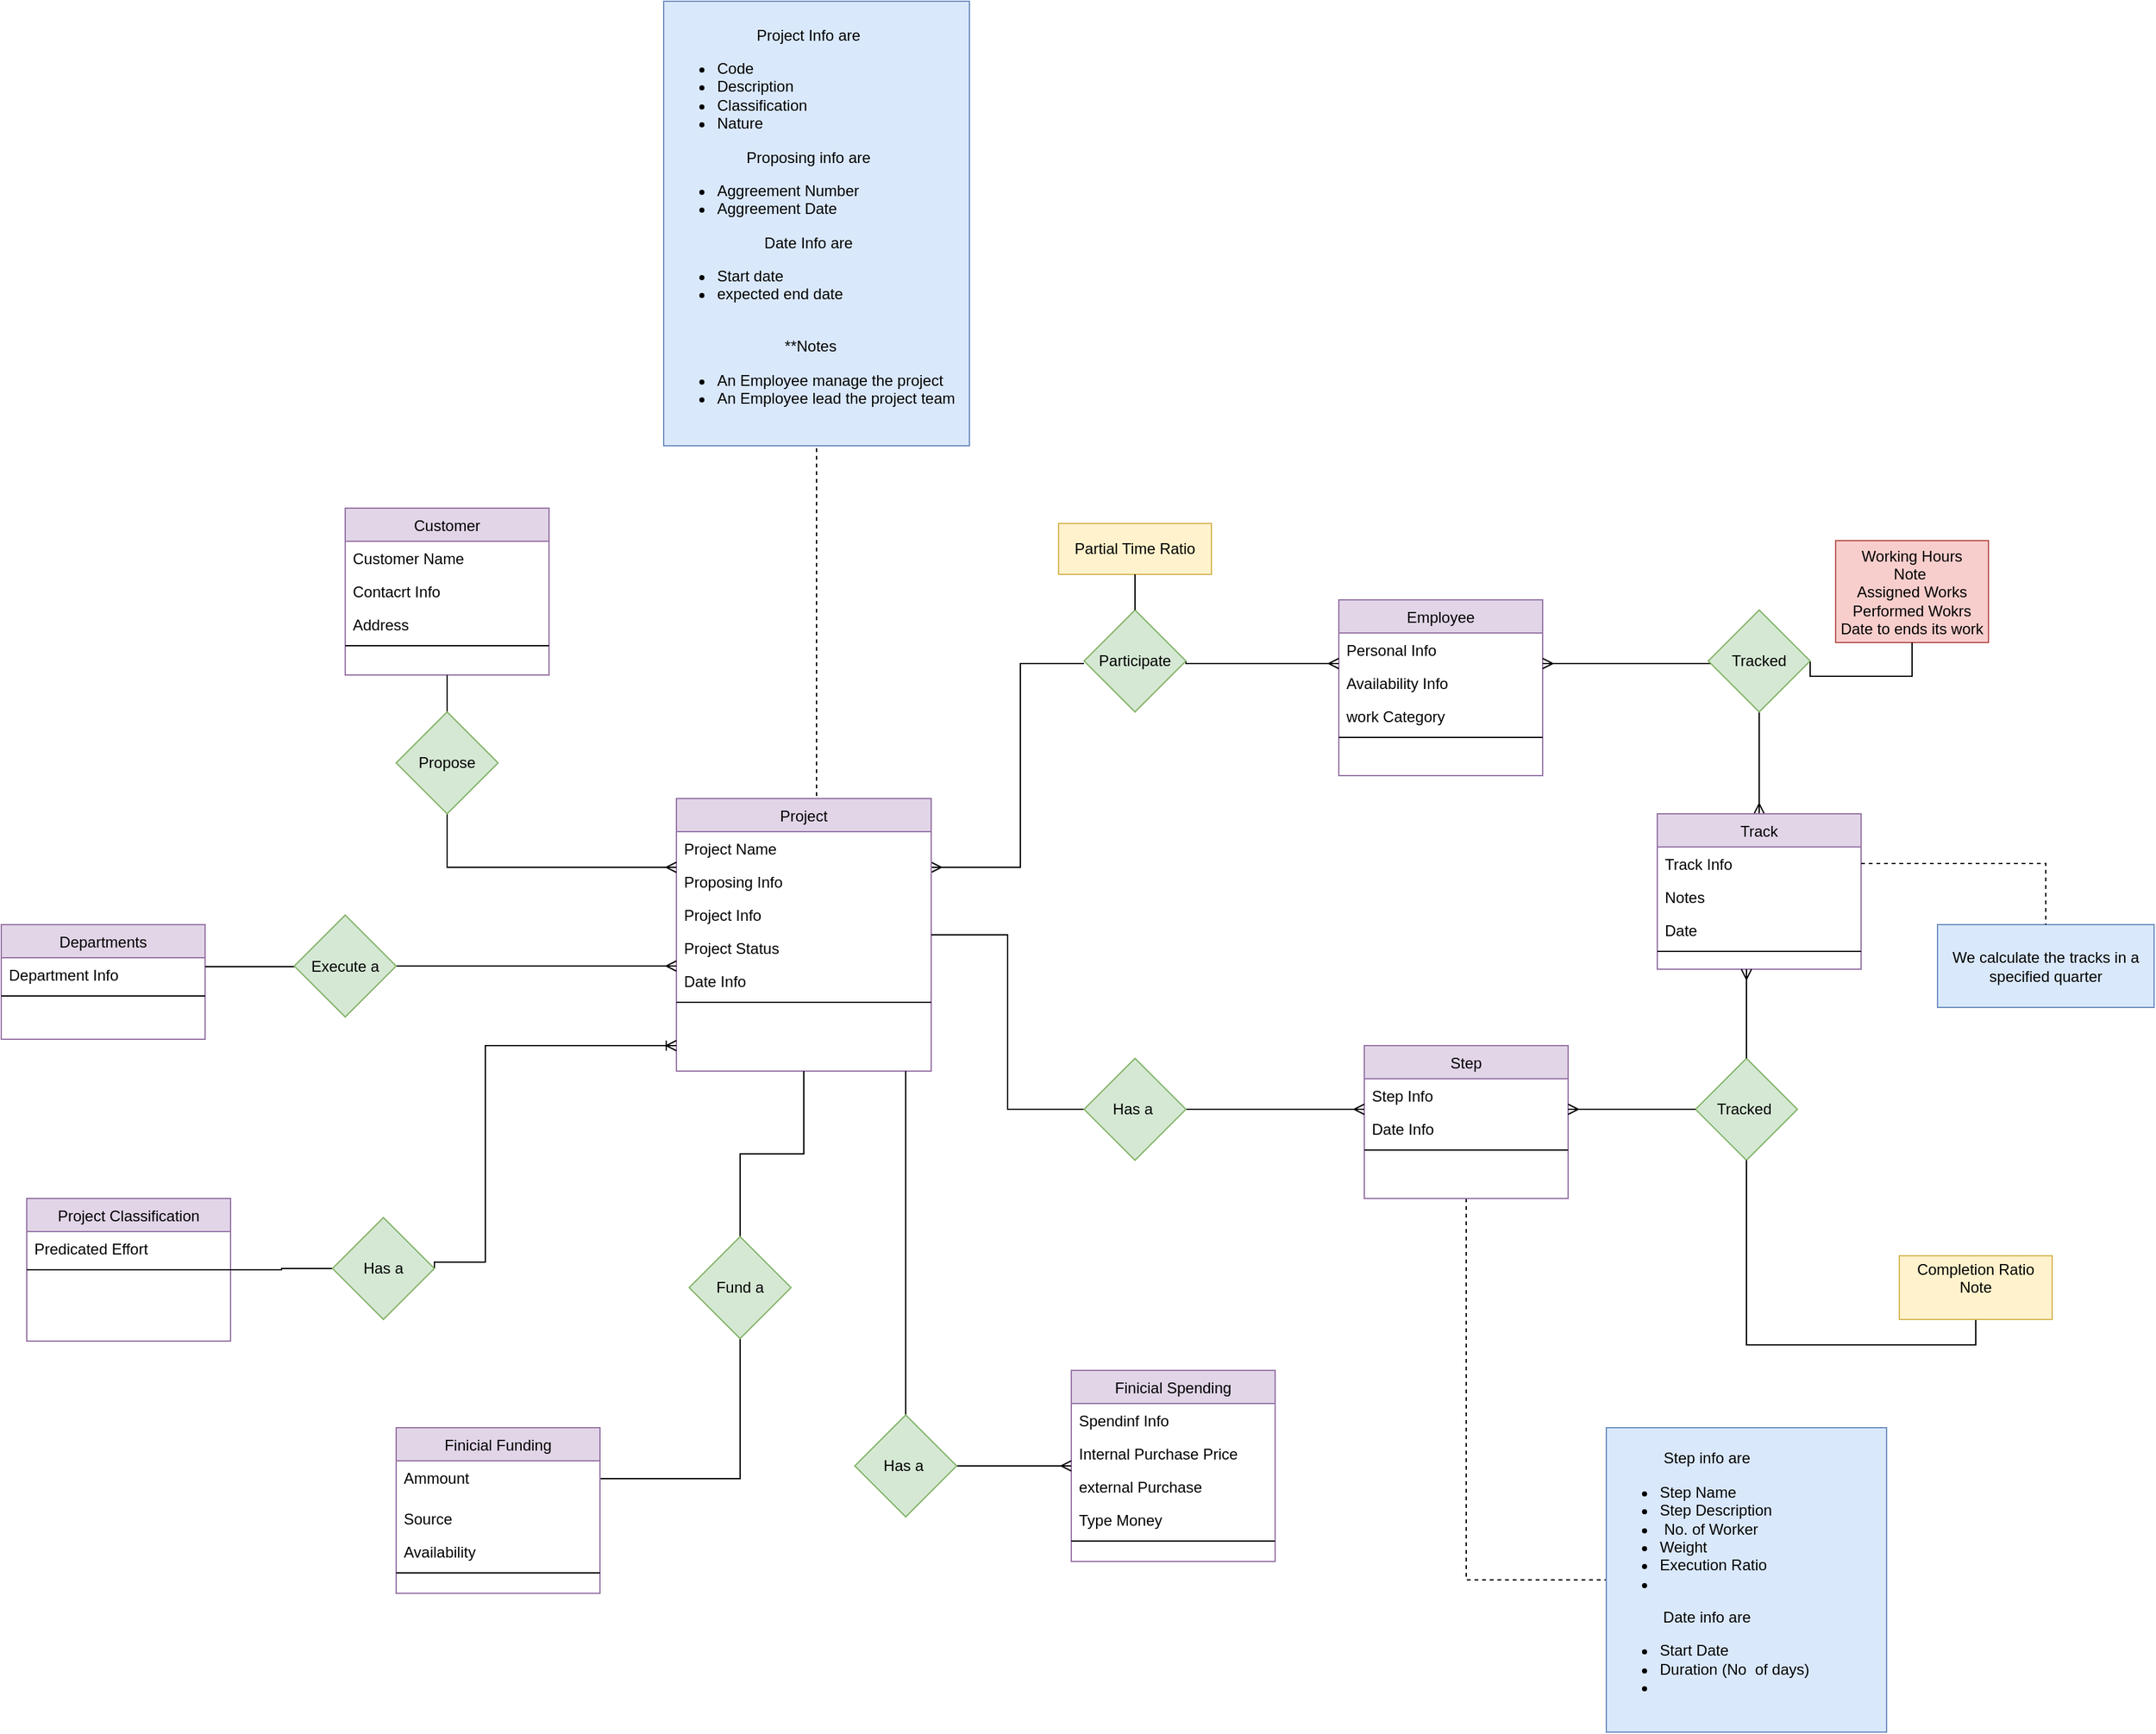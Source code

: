<mxfile version="24.7.5">
  <diagram id="C5RBs43oDa-KdzZeNtuy" name="Page-1">
    <mxGraphModel dx="2084" dy="1929" grid="1" gridSize="10" guides="1" tooltips="1" connect="1" arrows="1" fold="1" page="1" pageScale="1" pageWidth="827" pageHeight="1169" math="0" shadow="0">
      <root>
        <mxCell id="WIyWlLk6GJQsqaUBKTNV-0" />
        <mxCell id="WIyWlLk6GJQsqaUBKTNV-1" parent="WIyWlLk6GJQsqaUBKTNV-0" />
        <mxCell id="hMzGG3SRQMadaM1K5L7l-33" value="" style="edgeStyle=orthogonalEdgeStyle;rounded=0;orthogonalLoop=1;jettySize=auto;html=1;endArrow=ERmany;endFill=0;startArrow=none;startFill=0;exitX=0;exitY=0.5;exitDx=0;exitDy=0;" parent="WIyWlLk6GJQsqaUBKTNV-1" target="KCWtiNqGUcv64G_6t2jP-0" edge="1">
          <mxGeometry relative="1" as="geometry">
            <mxPoint x="390" y="-630" as="sourcePoint" />
            <mxPoint x="280" y="-398" as="targetPoint" />
            <Array as="points">
              <mxPoint x="340" y="-630" />
              <mxPoint x="340" y="-470" />
            </Array>
          </mxGeometry>
        </mxCell>
        <mxCell id="zkfFHV4jXpPFQw0GAbJ--17" value="Employee" style="swimlane;fontStyle=0;align=center;verticalAlign=top;childLayout=stackLayout;horizontal=1;startSize=26;horizontalStack=0;resizeParent=1;resizeLast=0;collapsible=1;marginBottom=0;rounded=0;shadow=0;strokeWidth=1;fillColor=#e1d5e7;strokeColor=#9673a6;" parent="WIyWlLk6GJQsqaUBKTNV-1" vertex="1">
          <mxGeometry x="590" y="-680" width="160" height="138" as="geometry">
            <mxRectangle x="550" y="140" width="160" height="26" as="alternateBounds" />
          </mxGeometry>
        </mxCell>
        <mxCell id="zkfFHV4jXpPFQw0GAbJ--18" value="Personal Info" style="text;align=left;verticalAlign=top;spacingLeft=4;spacingRight=4;overflow=hidden;rotatable=0;points=[[0,0.5],[1,0.5]];portConstraint=eastwest;" parent="zkfFHV4jXpPFQw0GAbJ--17" vertex="1">
          <mxGeometry y="26" width="160" height="26" as="geometry" />
        </mxCell>
        <mxCell id="hMzGG3SRQMadaM1K5L7l-12" value="Availability Info" style="text;align=left;verticalAlign=top;spacingLeft=4;spacingRight=4;overflow=hidden;rotatable=0;points=[[0,0.5],[1,0.5]];portConstraint=eastwest;rounded=0;shadow=0;html=0;" parent="zkfFHV4jXpPFQw0GAbJ--17" vertex="1">
          <mxGeometry y="52" width="160" height="26" as="geometry" />
        </mxCell>
        <mxCell id="hMzGG3SRQMadaM1K5L7l-11" value="work Category" style="text;align=left;verticalAlign=top;spacingLeft=4;spacingRight=4;overflow=hidden;rotatable=0;points=[[0,0.5],[1,0.5]];portConstraint=eastwest;rounded=0;shadow=0;html=0;" parent="zkfFHV4jXpPFQw0GAbJ--17" vertex="1">
          <mxGeometry y="78" width="160" height="26" as="geometry" />
        </mxCell>
        <mxCell id="zkfFHV4jXpPFQw0GAbJ--23" value="" style="line;html=1;strokeWidth=1;align=left;verticalAlign=middle;spacingTop=-1;spacingLeft=3;spacingRight=3;rotatable=0;labelPosition=right;points=[];portConstraint=eastwest;" parent="zkfFHV4jXpPFQw0GAbJ--17" vertex="1">
          <mxGeometry y="104" width="160" height="8" as="geometry" />
        </mxCell>
        <mxCell id="hMzGG3SRQMadaM1K5L7l-51" style="edgeStyle=orthogonalEdgeStyle;rounded=0;orthogonalLoop=1;jettySize=auto;html=1;endArrow=none;endFill=0;" parent="WIyWlLk6GJQsqaUBKTNV-1" source="oSte4DSFHgH5YUquC0uS-13" target="hMzGG3SRQMadaM1K5L7l-45" edge="1">
          <mxGeometry relative="1" as="geometry">
            <Array as="points">
              <mxPoint x="120" y="10" />
            </Array>
            <mxPoint x="-50" y="10" as="targetPoint" />
            <mxPoint x="50" y="-230" as="sourcePoint" />
          </mxGeometry>
        </mxCell>
        <mxCell id="g0uIdzXeAHVQxOvOFDWN-2" style="edgeStyle=orthogonalEdgeStyle;rounded=0;orthogonalLoop=1;jettySize=auto;html=1;exitX=0.5;exitY=0;exitDx=0;exitDy=0;dashed=1;endArrow=none;endFill=0;" parent="WIyWlLk6GJQsqaUBKTNV-1" source="KCWtiNqGUcv64G_6t2jP-0" target="g0uIdzXeAHVQxOvOFDWN-3" edge="1">
          <mxGeometry relative="1" as="geometry">
            <mxPoint x="180.5" y="-620" as="targetPoint" />
            <Array as="points">
              <mxPoint x="180" y="-720" />
              <mxPoint x="180" y="-720" />
            </Array>
          </mxGeometry>
        </mxCell>
        <mxCell id="KCWtiNqGUcv64G_6t2jP-0" value="Project" style="swimlane;fontStyle=0;align=center;verticalAlign=top;childLayout=stackLayout;horizontal=1;startSize=26;horizontalStack=0;resizeParent=1;resizeLast=0;collapsible=1;marginBottom=0;rounded=0;shadow=0;strokeWidth=1;fillColor=#e1d5e7;strokeColor=#9673a6;" parent="WIyWlLk6GJQsqaUBKTNV-1" vertex="1">
          <mxGeometry x="70" y="-524" width="200" height="214" as="geometry">
            <mxRectangle x="550" y="140" width="160" height="26" as="alternateBounds" />
          </mxGeometry>
        </mxCell>
        <mxCell id="KCWtiNqGUcv64G_6t2jP-1" value="Project Name" style="text;align=left;verticalAlign=top;spacingLeft=4;spacingRight=4;overflow=hidden;rotatable=0;points=[[0,0.5],[1,0.5]];portConstraint=eastwest;" parent="KCWtiNqGUcv64G_6t2jP-0" vertex="1">
          <mxGeometry y="26" width="200" height="26" as="geometry" />
        </mxCell>
        <mxCell id="hMzGG3SRQMadaM1K5L7l-1" value="Proposing Info" style="text;align=left;verticalAlign=top;spacingLeft=4;spacingRight=4;overflow=hidden;rotatable=0;points=[[0,0.5],[1,0.5]];portConstraint=eastwest;rounded=0;shadow=0;html=0;" parent="KCWtiNqGUcv64G_6t2jP-0" vertex="1">
          <mxGeometry y="52" width="200" height="26" as="geometry" />
        </mxCell>
        <mxCell id="hMzGG3SRQMadaM1K5L7l-2" value="Project Info " style="text;align=left;verticalAlign=top;spacingLeft=4;spacingRight=4;overflow=hidden;rotatable=0;points=[[0,0.5],[1,0.5]];portConstraint=eastwest;rounded=0;shadow=0;html=0;" parent="KCWtiNqGUcv64G_6t2jP-0" vertex="1">
          <mxGeometry y="78" width="200" height="26" as="geometry" />
        </mxCell>
        <mxCell id="KCWtiNqGUcv64G_6t2jP-2" value="Project Status" style="text;align=left;verticalAlign=top;spacingLeft=4;spacingRight=4;overflow=hidden;rotatable=0;points=[[0,0.5],[1,0.5]];portConstraint=eastwest;rounded=0;shadow=0;html=0;" parent="KCWtiNqGUcv64G_6t2jP-0" vertex="1">
          <mxGeometry y="104" width="200" height="26" as="geometry" />
        </mxCell>
        <mxCell id="hMzGG3SRQMadaM1K5L7l-0" value="Date Info" style="text;align=left;verticalAlign=top;spacingLeft=4;spacingRight=4;overflow=hidden;rotatable=0;points=[[0,0.5],[1,0.5]];portConstraint=eastwest;rounded=0;shadow=0;html=0;" parent="KCWtiNqGUcv64G_6t2jP-0" vertex="1">
          <mxGeometry y="130" width="200" height="26" as="geometry" />
        </mxCell>
        <mxCell id="KCWtiNqGUcv64G_6t2jP-3" value="" style="line;html=1;strokeWidth=1;align=left;verticalAlign=middle;spacingTop=-1;spacingLeft=3;spacingRight=3;rotatable=0;labelPosition=right;points=[];portConstraint=eastwest;" parent="KCWtiNqGUcv64G_6t2jP-0" vertex="1">
          <mxGeometry y="156" width="200" height="8" as="geometry" />
        </mxCell>
        <mxCell id="oUtdtUqWHfTvEiF8U1_6-5" style="edgeStyle=orthogonalEdgeStyle;rounded=0;orthogonalLoop=1;jettySize=auto;html=1;exitX=0.5;exitY=1;exitDx=0;exitDy=0;entryX=0;entryY=0.5;entryDx=0;entryDy=0;dashed=1;endArrow=none;endFill=0;" parent="WIyWlLk6GJQsqaUBKTNV-1" source="KCWtiNqGUcv64G_6t2jP-4" target="oUtdtUqWHfTvEiF8U1_6-4" edge="1">
          <mxGeometry relative="1" as="geometry" />
        </mxCell>
        <mxCell id="KCWtiNqGUcv64G_6t2jP-4" value="Step" style="swimlane;fontStyle=0;align=center;verticalAlign=top;childLayout=stackLayout;horizontal=1;startSize=26;horizontalStack=0;resizeParent=1;resizeLast=0;collapsible=1;marginBottom=0;rounded=0;shadow=0;strokeWidth=1;fillColor=#e1d5e7;strokeColor=#9673a6;" parent="WIyWlLk6GJQsqaUBKTNV-1" vertex="1">
          <mxGeometry x="610" y="-330" width="160" height="120" as="geometry">
            <mxRectangle x="550" y="140" width="160" height="26" as="alternateBounds" />
          </mxGeometry>
        </mxCell>
        <mxCell id="KCWtiNqGUcv64G_6t2jP-5" value="Step Info" style="text;align=left;verticalAlign=top;spacingLeft=4;spacingRight=4;overflow=hidden;rotatable=0;points=[[0,0.5],[1,0.5]];portConstraint=eastwest;" parent="KCWtiNqGUcv64G_6t2jP-4" vertex="1">
          <mxGeometry y="26" width="160" height="26" as="geometry" />
        </mxCell>
        <mxCell id="hMzGG3SRQMadaM1K5L7l-10" value="Date Info" style="text;align=left;verticalAlign=top;spacingLeft=4;spacingRight=4;overflow=hidden;rotatable=0;points=[[0,0.5],[1,0.5]];portConstraint=eastwest;rounded=0;shadow=0;html=0;" parent="KCWtiNqGUcv64G_6t2jP-4" vertex="1">
          <mxGeometry y="52" width="160" height="26" as="geometry" />
        </mxCell>
        <mxCell id="KCWtiNqGUcv64G_6t2jP-7" value="" style="line;html=1;strokeWidth=1;align=left;verticalAlign=middle;spacingTop=-1;spacingLeft=3;spacingRight=3;rotatable=0;labelPosition=right;points=[];portConstraint=eastwest;" parent="KCWtiNqGUcv64G_6t2jP-4" vertex="1">
          <mxGeometry y="78" width="160" height="8" as="geometry" />
        </mxCell>
        <mxCell id="KCWtiNqGUcv64G_6t2jP-12" value="Customer" style="swimlane;fontStyle=0;align=center;verticalAlign=top;childLayout=stackLayout;horizontal=1;startSize=26;horizontalStack=0;resizeParent=1;resizeLast=0;collapsible=1;marginBottom=0;rounded=0;shadow=0;strokeWidth=1;fillColor=#e1d5e7;strokeColor=#9673a6;" parent="WIyWlLk6GJQsqaUBKTNV-1" vertex="1">
          <mxGeometry x="-190" y="-752" width="160" height="131" as="geometry">
            <mxRectangle x="550" y="140" width="160" height="26" as="alternateBounds" />
          </mxGeometry>
        </mxCell>
        <mxCell id="KCWtiNqGUcv64G_6t2jP-13" value="Customer Name" style="text;align=left;verticalAlign=top;spacingLeft=4;spacingRight=4;overflow=hidden;rotatable=0;points=[[0,0.5],[1,0.5]];portConstraint=eastwest;" parent="KCWtiNqGUcv64G_6t2jP-12" vertex="1">
          <mxGeometry y="26" width="160" height="26" as="geometry" />
        </mxCell>
        <mxCell id="KCWtiNqGUcv64G_6t2jP-14" value="Contacrt Info" style="text;align=left;verticalAlign=top;spacingLeft=4;spacingRight=4;overflow=hidden;rotatable=0;points=[[0,0.5],[1,0.5]];portConstraint=eastwest;rounded=0;shadow=0;html=0;" parent="KCWtiNqGUcv64G_6t2jP-12" vertex="1">
          <mxGeometry y="52" width="160" height="26" as="geometry" />
        </mxCell>
        <mxCell id="hMzGG3SRQMadaM1K5L7l-14" value="Address" style="text;align=left;verticalAlign=top;spacingLeft=4;spacingRight=4;overflow=hidden;rotatable=0;points=[[0,0.5],[1,0.5]];portConstraint=eastwest;rounded=0;shadow=0;html=0;" parent="KCWtiNqGUcv64G_6t2jP-12" vertex="1">
          <mxGeometry y="78" width="160" height="26" as="geometry" />
        </mxCell>
        <mxCell id="KCWtiNqGUcv64G_6t2jP-15" value="" style="line;html=1;strokeWidth=1;align=left;verticalAlign=middle;spacingTop=-1;spacingLeft=3;spacingRight=3;rotatable=0;labelPosition=right;points=[];portConstraint=eastwest;" parent="KCWtiNqGUcv64G_6t2jP-12" vertex="1">
          <mxGeometry y="104" width="160" height="8" as="geometry" />
        </mxCell>
        <mxCell id="KCWtiNqGUcv64G_6t2jP-16" value="Finicial Spending" style="swimlane;fontStyle=0;align=center;verticalAlign=top;childLayout=stackLayout;horizontal=1;startSize=26;horizontalStack=0;resizeParent=1;resizeLast=0;collapsible=1;marginBottom=0;rounded=0;shadow=0;strokeWidth=1;fillColor=#e1d5e7;strokeColor=#9673a6;" parent="WIyWlLk6GJQsqaUBKTNV-1" vertex="1">
          <mxGeometry x="380" y="-75" width="160" height="150" as="geometry">
            <mxRectangle x="550" y="140" width="160" height="26" as="alternateBounds" />
          </mxGeometry>
        </mxCell>
        <mxCell id="KCWtiNqGUcv64G_6t2jP-18" value="Spendinf Info" style="text;align=left;verticalAlign=top;spacingLeft=4;spacingRight=4;overflow=hidden;rotatable=0;points=[[0,0.5],[1,0.5]];portConstraint=eastwest;rounded=0;shadow=0;html=0;" parent="KCWtiNqGUcv64G_6t2jP-16" vertex="1">
          <mxGeometry y="26" width="160" height="26" as="geometry" />
        </mxCell>
        <mxCell id="hMzGG3SRQMadaM1K5L7l-15" value="Internal Purchase Price" style="text;align=left;verticalAlign=top;spacingLeft=4;spacingRight=4;overflow=hidden;rotatable=0;points=[[0,0.5],[1,0.5]];portConstraint=eastwest;rounded=0;shadow=0;html=0;" parent="KCWtiNqGUcv64G_6t2jP-16" vertex="1">
          <mxGeometry y="52" width="160" height="26" as="geometry" />
        </mxCell>
        <mxCell id="hMzGG3SRQMadaM1K5L7l-16" value="external Purchase" style="text;align=left;verticalAlign=top;spacingLeft=4;spacingRight=4;overflow=hidden;rotatable=0;points=[[0,0.5],[1,0.5]];portConstraint=eastwest;rounded=0;shadow=0;html=0;" parent="KCWtiNqGUcv64G_6t2jP-16" vertex="1">
          <mxGeometry y="78" width="160" height="26" as="geometry" />
        </mxCell>
        <mxCell id="hMzGG3SRQMadaM1K5L7l-17" value="Type Money" style="text;align=left;verticalAlign=top;spacingLeft=4;spacingRight=4;overflow=hidden;rotatable=0;points=[[0,0.5],[1,0.5]];portConstraint=eastwest;rounded=0;shadow=0;html=0;" parent="KCWtiNqGUcv64G_6t2jP-16" vertex="1">
          <mxGeometry y="104" width="160" height="26" as="geometry" />
        </mxCell>
        <mxCell id="KCWtiNqGUcv64G_6t2jP-19" value="" style="line;html=1;strokeWidth=1;align=left;verticalAlign=middle;spacingTop=-1;spacingLeft=3;spacingRight=3;rotatable=0;labelPosition=right;points=[];portConstraint=eastwest;" parent="KCWtiNqGUcv64G_6t2jP-16" vertex="1">
          <mxGeometry y="130" width="160" height="8" as="geometry" />
        </mxCell>
        <mxCell id="KCWtiNqGUcv64G_6t2jP-20" value="Project Classification" style="swimlane;fontStyle=0;align=center;verticalAlign=top;childLayout=stackLayout;horizontal=1;startSize=26;horizontalStack=0;resizeParent=1;resizeLast=0;collapsible=1;marginBottom=0;rounded=0;shadow=0;strokeWidth=1;fillColor=#e1d5e7;strokeColor=#9673a6;" parent="WIyWlLk6GJQsqaUBKTNV-1" vertex="1">
          <mxGeometry x="-440" y="-210" width="160" height="112" as="geometry">
            <mxRectangle x="550" y="140" width="160" height="26" as="alternateBounds" />
          </mxGeometry>
        </mxCell>
        <mxCell id="hMzGG3SRQMadaM1K5L7l-21" value="Predicated Effort" style="text;align=left;verticalAlign=top;spacingLeft=4;spacingRight=4;overflow=hidden;rotatable=0;points=[[0,0.5],[1,0.5]];portConstraint=eastwest;" parent="KCWtiNqGUcv64G_6t2jP-20" vertex="1">
          <mxGeometry y="26" width="160" height="26" as="geometry" />
        </mxCell>
        <mxCell id="KCWtiNqGUcv64G_6t2jP-23" value="" style="line;html=1;strokeWidth=1;align=left;verticalAlign=middle;spacingTop=-1;spacingLeft=3;spacingRight=3;rotatable=0;labelPosition=right;points=[];portConstraint=eastwest;" parent="KCWtiNqGUcv64G_6t2jP-20" vertex="1">
          <mxGeometry y="52" width="160" height="8" as="geometry" />
        </mxCell>
        <mxCell id="hMzGG3SRQMadaM1K5L7l-41" value="" style="edgeStyle=orthogonalEdgeStyle;rounded=0;orthogonalLoop=1;jettySize=auto;html=1;endArrow=ERmany;endFill=0;exitX=1;exitY=0.5;exitDx=0;exitDy=0;" parent="WIyWlLk6GJQsqaUBKTNV-1" source="oSte4DSFHgH5YUquC0uS-9" target="KCWtiNqGUcv64G_6t2jP-0" edge="1">
          <mxGeometry relative="1" as="geometry">
            <Array as="points">
              <mxPoint x="-80" y="-392" />
              <mxPoint x="-80" y="-392" />
            </Array>
            <mxPoint x="-120" y="-325" as="sourcePoint" />
            <mxPoint x="130" y="-360" as="targetPoint" />
          </mxGeometry>
        </mxCell>
        <mxCell id="hMzGG3SRQMadaM1K5L7l-27" value="Departments" style="swimlane;fontStyle=0;align=center;verticalAlign=top;childLayout=stackLayout;horizontal=1;startSize=26;horizontalStack=0;resizeParent=1;resizeLast=0;collapsible=1;marginBottom=0;rounded=0;shadow=0;strokeWidth=1;fillColor=#e1d5e7;strokeColor=#9673a6;" parent="WIyWlLk6GJQsqaUBKTNV-1" vertex="1">
          <mxGeometry x="-460" y="-425" width="160" height="90" as="geometry">
            <mxRectangle x="550" y="140" width="160" height="26" as="alternateBounds" />
          </mxGeometry>
        </mxCell>
        <mxCell id="hMzGG3SRQMadaM1K5L7l-28" value="Department Info" style="text;align=left;verticalAlign=top;spacingLeft=4;spacingRight=4;overflow=hidden;rotatable=0;points=[[0,0.5],[1,0.5]];portConstraint=eastwest;" parent="hMzGG3SRQMadaM1K5L7l-27" vertex="1">
          <mxGeometry y="26" width="160" height="26" as="geometry" />
        </mxCell>
        <mxCell id="hMzGG3SRQMadaM1K5L7l-31" value="" style="line;html=1;strokeWidth=1;align=left;verticalAlign=middle;spacingTop=-1;spacingLeft=3;spacingRight=3;rotatable=0;labelPosition=right;points=[];portConstraint=eastwest;" parent="hMzGG3SRQMadaM1K5L7l-27" vertex="1">
          <mxGeometry y="52" width="160" height="8" as="geometry" />
        </mxCell>
        <mxCell id="hMzGG3SRQMadaM1K5L7l-34" value="" style="edgeStyle=orthogonalEdgeStyle;rounded=0;orthogonalLoop=1;jettySize=auto;html=1;exitX=1;exitY=0.5;exitDx=0;exitDy=0;endArrow=ERoneToMany;endFill=0;" parent="WIyWlLk6GJQsqaUBKTNV-1" source="oSte4DSFHgH5YUquC0uS-11" target="KCWtiNqGUcv64G_6t2jP-0" edge="1">
          <mxGeometry relative="1" as="geometry">
            <Array as="points">
              <mxPoint x="-120" y="-160" />
              <mxPoint x="-80" y="-160" />
              <mxPoint x="-80" y="-330" />
            </Array>
          </mxGeometry>
        </mxCell>
        <mxCell id="hMzGG3SRQMadaM1K5L7l-35" value="" style="edgeStyle=orthogonalEdgeStyle;rounded=0;orthogonalLoop=1;jettySize=auto;html=1;endArrow=ERmany;endFill=0;exitX=1;exitY=0.5;exitDx=0;exitDy=0;" parent="WIyWlLk6GJQsqaUBKTNV-1" source="oSte4DSFHgH5YUquC0uS-0" target="KCWtiNqGUcv64G_6t2jP-4" edge="1">
          <mxGeometry relative="1" as="geometry">
            <mxPoint x="470" y="-300" as="sourcePoint" />
            <mxPoint x="676" y="-240" as="targetPoint" />
            <Array as="points">
              <mxPoint x="530" y="-280" />
              <mxPoint x="530" y="-280" />
            </Array>
          </mxGeometry>
        </mxCell>
        <mxCell id="hMzGG3SRQMadaM1K5L7l-36" value="" style="edgeStyle=orthogonalEdgeStyle;rounded=0;orthogonalLoop=1;jettySize=auto;html=1;entryX=0.5;entryY=1;entryDx=0;entryDy=0;endArrow=none;endFill=0;startArrow=none;startFill=0;" parent="WIyWlLk6GJQsqaUBKTNV-1" source="oSte4DSFHgH5YUquC0uS-7" target="KCWtiNqGUcv64G_6t2jP-12" edge="1">
          <mxGeometry x="-0.001" relative="1" as="geometry">
            <mxPoint as="offset" />
          </mxGeometry>
        </mxCell>
        <mxCell id="hMzGG3SRQMadaM1K5L7l-45" value="Finicial Funding" style="swimlane;fontStyle=0;align=center;verticalAlign=top;childLayout=stackLayout;horizontal=1;startSize=26;horizontalStack=0;resizeParent=1;resizeLast=0;collapsible=1;marginBottom=0;rounded=0;shadow=0;strokeWidth=1;fillColor=#e1d5e7;strokeColor=#9673a6;" parent="WIyWlLk6GJQsqaUBKTNV-1" vertex="1">
          <mxGeometry x="-150" y="-30" width="160" height="130" as="geometry">
            <mxRectangle x="550" y="140" width="160" height="26" as="alternateBounds" />
          </mxGeometry>
        </mxCell>
        <mxCell id="hMzGG3SRQMadaM1K5L7l-46" value="Ammount" style="text;align=left;verticalAlign=top;spacingLeft=4;spacingRight=4;overflow=hidden;rotatable=0;points=[[0,0.5],[1,0.5]];portConstraint=eastwest;rounded=0;shadow=0;html=0;" parent="hMzGG3SRQMadaM1K5L7l-45" vertex="1">
          <mxGeometry y="26" width="160" height="32" as="geometry" />
        </mxCell>
        <mxCell id="hMzGG3SRQMadaM1K5L7l-47" value="Source " style="text;align=left;verticalAlign=top;spacingLeft=4;spacingRight=4;overflow=hidden;rotatable=0;points=[[0,0.5],[1,0.5]];portConstraint=eastwest;rounded=0;shadow=0;html=0;" parent="hMzGG3SRQMadaM1K5L7l-45" vertex="1">
          <mxGeometry y="58" width="160" height="26" as="geometry" />
        </mxCell>
        <mxCell id="hMzGG3SRQMadaM1K5L7l-48" value="Availability" style="text;align=left;verticalAlign=top;spacingLeft=4;spacingRight=4;overflow=hidden;rotatable=0;points=[[0,0.5],[1,0.5]];portConstraint=eastwest;rounded=0;shadow=0;html=0;" parent="hMzGG3SRQMadaM1K5L7l-45" vertex="1">
          <mxGeometry y="84" width="160" height="26" as="geometry" />
        </mxCell>
        <mxCell id="hMzGG3SRQMadaM1K5L7l-50" value="" style="line;html=1;strokeWidth=1;align=left;verticalAlign=middle;spacingTop=-1;spacingLeft=3;spacingRight=3;rotatable=0;labelPosition=right;points=[];portConstraint=eastwest;" parent="hMzGG3SRQMadaM1K5L7l-45" vertex="1">
          <mxGeometry y="110" width="160" height="8" as="geometry" />
        </mxCell>
        <mxCell id="B8lW5Eqvo94ZUXRMh3HQ-0" value="Tracked&amp;nbsp;" style="rhombus;whiteSpace=wrap;html=1;fillColor=#d5e8d4;strokeColor=#82b366;" parent="WIyWlLk6GJQsqaUBKTNV-1" vertex="1">
          <mxGeometry x="870" y="-320" width="80" height="80" as="geometry" />
        </mxCell>
        <mxCell id="B8lW5Eqvo94ZUXRMh3HQ-1" style="edgeStyle=orthogonalEdgeStyle;rounded=0;orthogonalLoop=1;jettySize=auto;html=1;endArrow=none;endFill=0;startArrow=ERmany;startFill=0;" parent="WIyWlLk6GJQsqaUBKTNV-1" source="KCWtiNqGUcv64G_6t2jP-4" target="B8lW5Eqvo94ZUXRMh3HQ-0" edge="1">
          <mxGeometry relative="1" as="geometry">
            <Array as="points">
              <mxPoint x="840" y="-280" />
              <mxPoint x="840" y="-280" />
            </Array>
            <mxPoint x="830" y="-240" as="sourcePoint" />
            <mxPoint x="1020" y="-230" as="targetPoint" />
          </mxGeometry>
        </mxCell>
        <mxCell id="B8lW5Eqvo94ZUXRMh3HQ-9" value="Working Hours&lt;br&gt;Note&amp;nbsp;&lt;br&gt;Assigned Works&lt;br&gt;Performed Wokrs&lt;br&gt;Date to ends its work" style="whiteSpace=wrap;html=1;fillColor=#f8cecc;strokeColor=#b85450;" parent="WIyWlLk6GJQsqaUBKTNV-1" vertex="1">
          <mxGeometry x="980" y="-726.5" width="120" height="80" as="geometry" />
        </mxCell>
        <mxCell id="B8lW5Eqvo94ZUXRMh3HQ-10" value="" style="edgeStyle=orthogonalEdgeStyle;rounded=0;orthogonalLoop=1;jettySize=auto;html=1;endArrow=none;endFill=0;startArrow=ERmany;startFill=0;" parent="WIyWlLk6GJQsqaUBKTNV-1" source="zkfFHV4jXpPFQw0GAbJ--17" target="B8lW5Eqvo94ZUXRMh3HQ-7" edge="1">
          <mxGeometry relative="1" as="geometry">
            <mxPoint x="700" y="-381" as="sourcePoint" />
            <mxPoint x="1110" y="-190" as="targetPoint" />
            <Array as="points">
              <mxPoint x="850" y="-630" />
              <mxPoint x="850" y="-630" />
            </Array>
          </mxGeometry>
        </mxCell>
        <mxCell id="B8lW5Eqvo94ZUXRMh3HQ-14" style="edgeStyle=orthogonalEdgeStyle;rounded=0;orthogonalLoop=1;jettySize=auto;html=1;exitX=1;exitY=0.5;exitDx=0;exitDy=0;endArrow=none;endFill=0;entryX=0.5;entryY=1;entryDx=0;entryDy=0;" parent="WIyWlLk6GJQsqaUBKTNV-1" source="B8lW5Eqvo94ZUXRMh3HQ-7" target="B8lW5Eqvo94ZUXRMh3HQ-9" edge="1">
          <mxGeometry relative="1" as="geometry">
            <mxPoint x="1331" y="-430" as="sourcePoint" />
            <mxPoint x="1440.04" y="-476.52" as="targetPoint" />
            <Array as="points">
              <mxPoint x="1040" y="-620" />
            </Array>
          </mxGeometry>
        </mxCell>
        <mxCell id="4C2MmLSskRiw0caZgqW9-14" style="edgeStyle=orthogonalEdgeStyle;rounded=0;orthogonalLoop=1;jettySize=auto;html=1;exitX=0.5;exitY=1;exitDx=0;exitDy=0;endArrow=ERmany;endFill=0;" parent="WIyWlLk6GJQsqaUBKTNV-1" source="B8lW5Eqvo94ZUXRMh3HQ-7" target="4C2MmLSskRiw0caZgqW9-2" edge="1">
          <mxGeometry relative="1" as="geometry">
            <Array as="points">
              <mxPoint x="920" y="-580" />
              <mxPoint x="920" y="-580" />
            </Array>
          </mxGeometry>
        </mxCell>
        <mxCell id="B8lW5Eqvo94ZUXRMh3HQ-7" value="Tracked" style="rhombus;whiteSpace=wrap;html=1;fillColor=#d5e8d4;strokeColor=#82b366;" parent="WIyWlLk6GJQsqaUBKTNV-1" vertex="1">
          <mxGeometry x="880" y="-672" width="80" height="80" as="geometry" />
        </mxCell>
        <mxCell id="B8lW5Eqvo94ZUXRMh3HQ-16" value="" style="edgeStyle=orthogonalEdgeStyle;rounded=0;orthogonalLoop=1;jettySize=auto;html=1;endArrow=none;endFill=0;startArrow=ERmany;startFill=0;entryX=1;entryY=0.5;entryDx=0;entryDy=0;" parent="WIyWlLk6GJQsqaUBKTNV-1" source="zkfFHV4jXpPFQw0GAbJ--17" target="B8lW5Eqvo94ZUXRMh3HQ-15" edge="1">
          <mxGeometry relative="1" as="geometry">
            <mxPoint x="610" y="-312" as="sourcePoint" />
            <mxPoint x="310" y="-240" as="targetPoint" />
            <Array as="points">
              <mxPoint x="470" y="-630" />
            </Array>
          </mxGeometry>
        </mxCell>
        <mxCell id="B8lW5Eqvo94ZUXRMh3HQ-15" value="Participate" style="rhombus;whiteSpace=wrap;html=1;fillColor=#d5e8d4;strokeColor=#82b366;" parent="WIyWlLk6GJQsqaUBKTNV-1" vertex="1">
          <mxGeometry x="390" y="-672" width="80" height="80" as="geometry" />
        </mxCell>
        <mxCell id="B8lW5Eqvo94ZUXRMh3HQ-17" value="Partial Time Ratio" style="whiteSpace=wrap;html=1;fillColor=#fff2cc;strokeColor=#d6b656;" parent="WIyWlLk6GJQsqaUBKTNV-1" vertex="1">
          <mxGeometry x="370" y="-740" width="120" height="40" as="geometry" />
        </mxCell>
        <mxCell id="B8lW5Eqvo94ZUXRMh3HQ-19" style="edgeStyle=orthogonalEdgeStyle;rounded=0;orthogonalLoop=1;jettySize=auto;html=1;exitX=0.5;exitY=0;exitDx=0;exitDy=0;entryX=0.5;entryY=1;entryDx=0;entryDy=0;endArrow=none;endFill=0;" parent="WIyWlLk6GJQsqaUBKTNV-1" source="B8lW5Eqvo94ZUXRMh3HQ-15" target="B8lW5Eqvo94ZUXRMh3HQ-17" edge="1">
          <mxGeometry relative="1" as="geometry">
            <mxPoint x="920" y="-161" as="sourcePoint" />
            <mxPoint x="920" y="-242" as="targetPoint" />
          </mxGeometry>
        </mxCell>
        <mxCell id="oSte4DSFHgH5YUquC0uS-1" value="" style="edgeStyle=orthogonalEdgeStyle;rounded=0;orthogonalLoop=1;jettySize=auto;html=1;endArrow=none;endFill=0;" parent="WIyWlLk6GJQsqaUBKTNV-1" source="KCWtiNqGUcv64G_6t2jP-0" target="oSte4DSFHgH5YUquC0uS-0" edge="1">
          <mxGeometry relative="1" as="geometry">
            <mxPoint x="310" y="-120" as="sourcePoint" />
            <mxPoint x="580" y="-120" as="targetPoint" />
            <Array as="points" />
          </mxGeometry>
        </mxCell>
        <mxCell id="oSte4DSFHgH5YUquC0uS-0" value="Has a&amp;nbsp;" style="rhombus;whiteSpace=wrap;html=1;fillColor=#d5e8d4;strokeColor=#82b366;" parent="WIyWlLk6GJQsqaUBKTNV-1" vertex="1">
          <mxGeometry x="390" y="-320" width="80" height="80" as="geometry" />
        </mxCell>
        <mxCell id="oSte4DSFHgH5YUquC0uS-8" value="" style="edgeStyle=orthogonalEdgeStyle;rounded=0;orthogonalLoop=1;jettySize=auto;html=1;endArrow=none;endFill=0;startArrow=ERmany;startFill=0;" parent="WIyWlLk6GJQsqaUBKTNV-1" source="KCWtiNqGUcv64G_6t2jP-0" target="oSte4DSFHgH5YUquC0uS-7" edge="1">
          <mxGeometry x="-0.001" relative="1" as="geometry">
            <mxPoint as="offset" />
            <mxPoint x="70" y="-360" as="sourcePoint" />
            <mxPoint x="-130" y="-380" as="targetPoint" />
            <Array as="points">
              <mxPoint x="-110" y="-470" />
            </Array>
          </mxGeometry>
        </mxCell>
        <mxCell id="oSte4DSFHgH5YUquC0uS-7" value="Propose" style="rhombus;whiteSpace=wrap;html=1;fillColor=#d5e8d4;strokeColor=#82b366;" parent="WIyWlLk6GJQsqaUBKTNV-1" vertex="1">
          <mxGeometry x="-150" y="-592" width="80" height="80" as="geometry" />
        </mxCell>
        <mxCell id="oSte4DSFHgH5YUquC0uS-10" value="" style="edgeStyle=orthogonalEdgeStyle;rounded=0;orthogonalLoop=1;jettySize=auto;html=1;endArrow=none;endFill=0;" parent="WIyWlLk6GJQsqaUBKTNV-1" source="hMzGG3SRQMadaM1K5L7l-27" target="oSte4DSFHgH5YUquC0uS-9" edge="1">
          <mxGeometry relative="1" as="geometry">
            <Array as="points">
              <mxPoint x="-280" y="-392" />
              <mxPoint x="-280" y="-392" />
            </Array>
            <mxPoint x="-210" y="-175" as="sourcePoint" />
            <mxPoint x="150" y="-180" as="targetPoint" />
          </mxGeometry>
        </mxCell>
        <mxCell id="oSte4DSFHgH5YUquC0uS-9" value="Execute a" style="rhombus;whiteSpace=wrap;html=1;fillColor=#d5e8d4;strokeColor=#82b366;" parent="WIyWlLk6GJQsqaUBKTNV-1" vertex="1">
          <mxGeometry x="-230" y="-432.5" width="80" height="80" as="geometry" />
        </mxCell>
        <mxCell id="oSte4DSFHgH5YUquC0uS-12" value="" style="edgeStyle=orthogonalEdgeStyle;rounded=0;orthogonalLoop=1;jettySize=auto;html=1;endArrow=none;endFill=0;" parent="WIyWlLk6GJQsqaUBKTNV-1" target="oSte4DSFHgH5YUquC0uS-11" edge="1" source="KCWtiNqGUcv64G_6t2jP-20">
          <mxGeometry relative="1" as="geometry">
            <mxPoint x="-420" y="-125" as="sourcePoint" />
            <mxPoint x="150" y="-131" as="targetPoint" />
            <Array as="points" />
          </mxGeometry>
        </mxCell>
        <mxCell id="oSte4DSFHgH5YUquC0uS-11" value="Has a" style="rhombus;whiteSpace=wrap;html=1;fillColor=#d5e8d4;strokeColor=#82b366;" parent="WIyWlLk6GJQsqaUBKTNV-1" vertex="1">
          <mxGeometry x="-200" y="-195" width="80" height="80" as="geometry" />
        </mxCell>
        <mxCell id="oSte4DSFHgH5YUquC0uS-14" value="" style="edgeStyle=orthogonalEdgeStyle;rounded=0;orthogonalLoop=1;jettySize=auto;html=1;endArrow=none;endFill=0;" parent="WIyWlLk6GJQsqaUBKTNV-1" source="KCWtiNqGUcv64G_6t2jP-0" target="oSte4DSFHgH5YUquC0uS-13" edge="1">
          <mxGeometry relative="1" as="geometry">
            <Array as="points" />
            <mxPoint x="230" y="54" as="sourcePoint" />
            <mxPoint x="60" y="260" as="targetPoint" />
          </mxGeometry>
        </mxCell>
        <mxCell id="oSte4DSFHgH5YUquC0uS-13" value="Fund a" style="rhombus;whiteSpace=wrap;html=1;fillColor=#d5e8d4;strokeColor=#82b366;" parent="WIyWlLk6GJQsqaUBKTNV-1" vertex="1">
          <mxGeometry x="80" y="-180" width="80" height="80" as="geometry" />
        </mxCell>
        <mxCell id="oSte4DSFHgH5YUquC0uS-16" value="" style="edgeStyle=orthogonalEdgeStyle;rounded=0;orthogonalLoop=1;jettySize=auto;html=1;endArrow=none;endFill=0;" parent="WIyWlLk6GJQsqaUBKTNV-1" source="KCWtiNqGUcv64G_6t2jP-0" target="oSte4DSFHgH5YUquC0uS-15" edge="1">
          <mxGeometry relative="1" as="geometry">
            <Array as="points">
              <mxPoint x="250" y="-140" />
              <mxPoint x="250" y="-140" />
            </Array>
            <mxPoint x="310" y="25" as="sourcePoint" />
            <mxPoint x="640" y="336" as="targetPoint" />
          </mxGeometry>
        </mxCell>
        <mxCell id="4C2MmLSskRiw0caZgqW9-19" style="edgeStyle=orthogonalEdgeStyle;rounded=0;orthogonalLoop=1;jettySize=auto;html=1;exitX=1;exitY=0.5;exitDx=0;exitDy=0;endArrow=ERmany;endFill=0;" parent="WIyWlLk6GJQsqaUBKTNV-1" source="oSte4DSFHgH5YUquC0uS-15" target="KCWtiNqGUcv64G_6t2jP-16" edge="1">
          <mxGeometry relative="1" as="geometry" />
        </mxCell>
        <mxCell id="oSte4DSFHgH5YUquC0uS-15" value="Has a&amp;nbsp;" style="rhombus;whiteSpace=wrap;html=1;fillColor=#d5e8d4;strokeColor=#82b366;" parent="WIyWlLk6GJQsqaUBKTNV-1" vertex="1">
          <mxGeometry x="210" y="-40" width="80" height="80" as="geometry" />
        </mxCell>
        <mxCell id="4C2MmLSskRiw0caZgqW9-2" value="Track" style="swimlane;fontStyle=0;align=center;verticalAlign=top;childLayout=stackLayout;horizontal=1;startSize=26;horizontalStack=0;resizeParent=1;resizeLast=0;collapsible=1;marginBottom=0;rounded=0;shadow=0;strokeWidth=1;fillColor=#e1d5e7;strokeColor=#9673a6;" parent="WIyWlLk6GJQsqaUBKTNV-1" vertex="1">
          <mxGeometry x="840" y="-512" width="160" height="122" as="geometry">
            <mxRectangle x="550" y="140" width="160" height="26" as="alternateBounds" />
          </mxGeometry>
        </mxCell>
        <mxCell id="4C2MmLSskRiw0caZgqW9-3" value="Track Info" style="text;align=left;verticalAlign=top;spacingLeft=4;spacingRight=4;overflow=hidden;rotatable=0;points=[[0,0.5],[1,0.5]];portConstraint=eastwest;" parent="4C2MmLSskRiw0caZgqW9-2" vertex="1">
          <mxGeometry y="26" width="160" height="26" as="geometry" />
        </mxCell>
        <mxCell id="oUtdtUqWHfTvEiF8U1_6-1" value="Notes" style="text;align=left;verticalAlign=top;spacingLeft=4;spacingRight=4;overflow=hidden;rotatable=0;points=[[0,0.5],[1,0.5]];portConstraint=eastwest;" parent="4C2MmLSskRiw0caZgqW9-2" vertex="1">
          <mxGeometry y="52" width="160" height="26" as="geometry" />
        </mxCell>
        <mxCell id="oUtdtUqWHfTvEiF8U1_6-0" value="Date " style="text;align=left;verticalAlign=top;spacingLeft=4;spacingRight=4;overflow=hidden;rotatable=0;points=[[0,0.5],[1,0.5]];portConstraint=eastwest;" parent="4C2MmLSskRiw0caZgqW9-2" vertex="1">
          <mxGeometry y="78" width="160" height="26" as="geometry" />
        </mxCell>
        <mxCell id="4C2MmLSskRiw0caZgqW9-6" value="" style="line;html=1;strokeWidth=1;align=left;verticalAlign=middle;spacingTop=-1;spacingLeft=3;spacingRight=3;rotatable=0;labelPosition=right;points=[];portConstraint=eastwest;" parent="4C2MmLSskRiw0caZgqW9-2" vertex="1">
          <mxGeometry y="104" width="160" height="8" as="geometry" />
        </mxCell>
        <mxCell id="4C2MmLSskRiw0caZgqW9-9" style="edgeStyle=orthogonalEdgeStyle;rounded=0;orthogonalLoop=1;jettySize=auto;html=1;endArrow=ERmany;endFill=0;" parent="WIyWlLk6GJQsqaUBKTNV-1" source="B8lW5Eqvo94ZUXRMh3HQ-0" target="4C2MmLSskRiw0caZgqW9-2" edge="1">
          <mxGeometry relative="1" as="geometry">
            <mxPoint x="1350" y="-160" as="sourcePoint" />
            <Array as="points">
              <mxPoint x="920" y="-250" />
            </Array>
          </mxGeometry>
        </mxCell>
        <mxCell id="4C2MmLSskRiw0caZgqW9-17" style="edgeStyle=orthogonalEdgeStyle;rounded=0;orthogonalLoop=1;jettySize=auto;html=1;exitX=0.5;exitY=1;exitDx=0;exitDy=0;endArrow=none;endFill=0;" parent="WIyWlLk6GJQsqaUBKTNV-1" source="4C2MmLSskRiw0caZgqW9-16" target="B8lW5Eqvo94ZUXRMh3HQ-0" edge="1">
          <mxGeometry relative="1" as="geometry" />
        </mxCell>
        <mxCell id="4C2MmLSskRiw0caZgqW9-16" value="Completion Ratio&lt;br&gt;Note&lt;div&gt;&lt;br/&gt;&lt;/div&gt;" style="whiteSpace=wrap;html=1;fillColor=#fff2cc;strokeColor=#d6b656;" parent="WIyWlLk6GJQsqaUBKTNV-1" vertex="1">
          <mxGeometry x="1030" y="-165" width="120" height="50" as="geometry" />
        </mxCell>
        <mxCell id="g0uIdzXeAHVQxOvOFDWN-3" value="&lt;div style=&quot;text-align: center;&quot;&gt;Project Info are&amp;nbsp;&lt;/div&gt;&lt;ul&gt;&lt;li&gt;Code&amp;nbsp;&lt;/li&gt;&lt;li&gt;Description&amp;nbsp;&lt;/li&gt;&lt;li&gt;Classification&lt;/li&gt;&lt;li&gt;Nature&lt;/li&gt;&lt;/ul&gt;&lt;div style=&quot;text-align: center;&quot;&gt;Proposing info are&amp;nbsp;&lt;/div&gt;&lt;ul&gt;&lt;li&gt;Aggreement Number&amp;nbsp;&lt;/li&gt;&lt;li&gt;Aggreement Date&lt;/li&gt;&lt;/ul&gt;&lt;div style=&quot;text-align: center;&quot;&gt;Date Info are&amp;nbsp;&lt;/div&gt;&lt;ul&gt;&lt;li&gt;Start date&amp;nbsp;&lt;/li&gt;&lt;li&gt;expected end date&amp;nbsp;&lt;/li&gt;&lt;/ul&gt;&lt;div style=&quot;text-align: center;&quot;&gt;&lt;br&gt;&lt;/div&gt;&lt;div style=&quot;text-align: center;&quot;&gt;**Notes&lt;/div&gt;&lt;ul&gt;&lt;li&gt;An Employee manage the project&amp;nbsp;&lt;/li&gt;&lt;li&gt;An Employee lead the project team&lt;/li&gt;&lt;/ul&gt;" style="whiteSpace=wrap;html=1;fillColor=#dae8fc;strokeColor=#6c8ebf;align=left;" parent="WIyWlLk6GJQsqaUBKTNV-1" vertex="1">
          <mxGeometry x="60" y="-1150" width="240" height="349" as="geometry" />
        </mxCell>
        <mxCell id="g0uIdzXeAHVQxOvOFDWN-5" value="We calculate the tracks in a specified quarter" style="whiteSpace=wrap;html=1;fillColor=#dae8fc;strokeColor=#6c8ebf;" parent="WIyWlLk6GJQsqaUBKTNV-1" vertex="1">
          <mxGeometry x="1060" y="-425" width="170" height="65" as="geometry" />
        </mxCell>
        <mxCell id="g0uIdzXeAHVQxOvOFDWN-4" style="edgeStyle=orthogonalEdgeStyle;rounded=0;orthogonalLoop=1;jettySize=auto;html=1;dashed=1;endArrow=none;endFill=0;" parent="WIyWlLk6GJQsqaUBKTNV-1" source="4C2MmLSskRiw0caZgqW9-3" target="g0uIdzXeAHVQxOvOFDWN-5" edge="1">
          <mxGeometry relative="1" as="geometry">
            <mxPoint x="1400" y="-190" as="targetPoint" />
          </mxGeometry>
        </mxCell>
        <mxCell id="oUtdtUqWHfTvEiF8U1_6-4" value="&lt;div style=&quot;text-align: center;&quot;&gt;&lt;span style=&quot;background-color: initial;&quot;&gt;Step info are&amp;nbsp;&lt;/span&gt;&lt;/div&gt;&lt;ul&gt;&lt;li&gt;Step Name&lt;/li&gt;&lt;li&gt;Step Description&lt;/li&gt;&lt;li&gt;&amp;nbsp;No. of Worker&lt;/li&gt;&lt;li style=&quot;&quot;&gt;Weight&lt;/li&gt;&lt;li style=&quot;&quot;&gt;Execution Ratio&lt;/li&gt;&lt;li style=&quot;&quot;&gt;&amp;nbsp;&lt;/li&gt;&lt;/ul&gt;&lt;div style=&quot;text-align: center;&quot;&gt;Date info are&amp;nbsp;&lt;/div&gt;&lt;div&gt;&lt;ul&gt;&lt;li&gt;Start Date&lt;/li&gt;&lt;li&gt;Duration (No&amp;nbsp; of days)&lt;/li&gt;&lt;li&gt;&lt;br&gt;&lt;/li&gt;&lt;/ul&gt;&lt;/div&gt;" style="whiteSpace=wrap;html=1;fillColor=#dae8fc;strokeColor=#6c8ebf;align=left;" parent="WIyWlLk6GJQsqaUBKTNV-1" vertex="1">
          <mxGeometry x="800" y="-30" width="220" height="239" as="geometry" />
        </mxCell>
      </root>
    </mxGraphModel>
  </diagram>
</mxfile>
